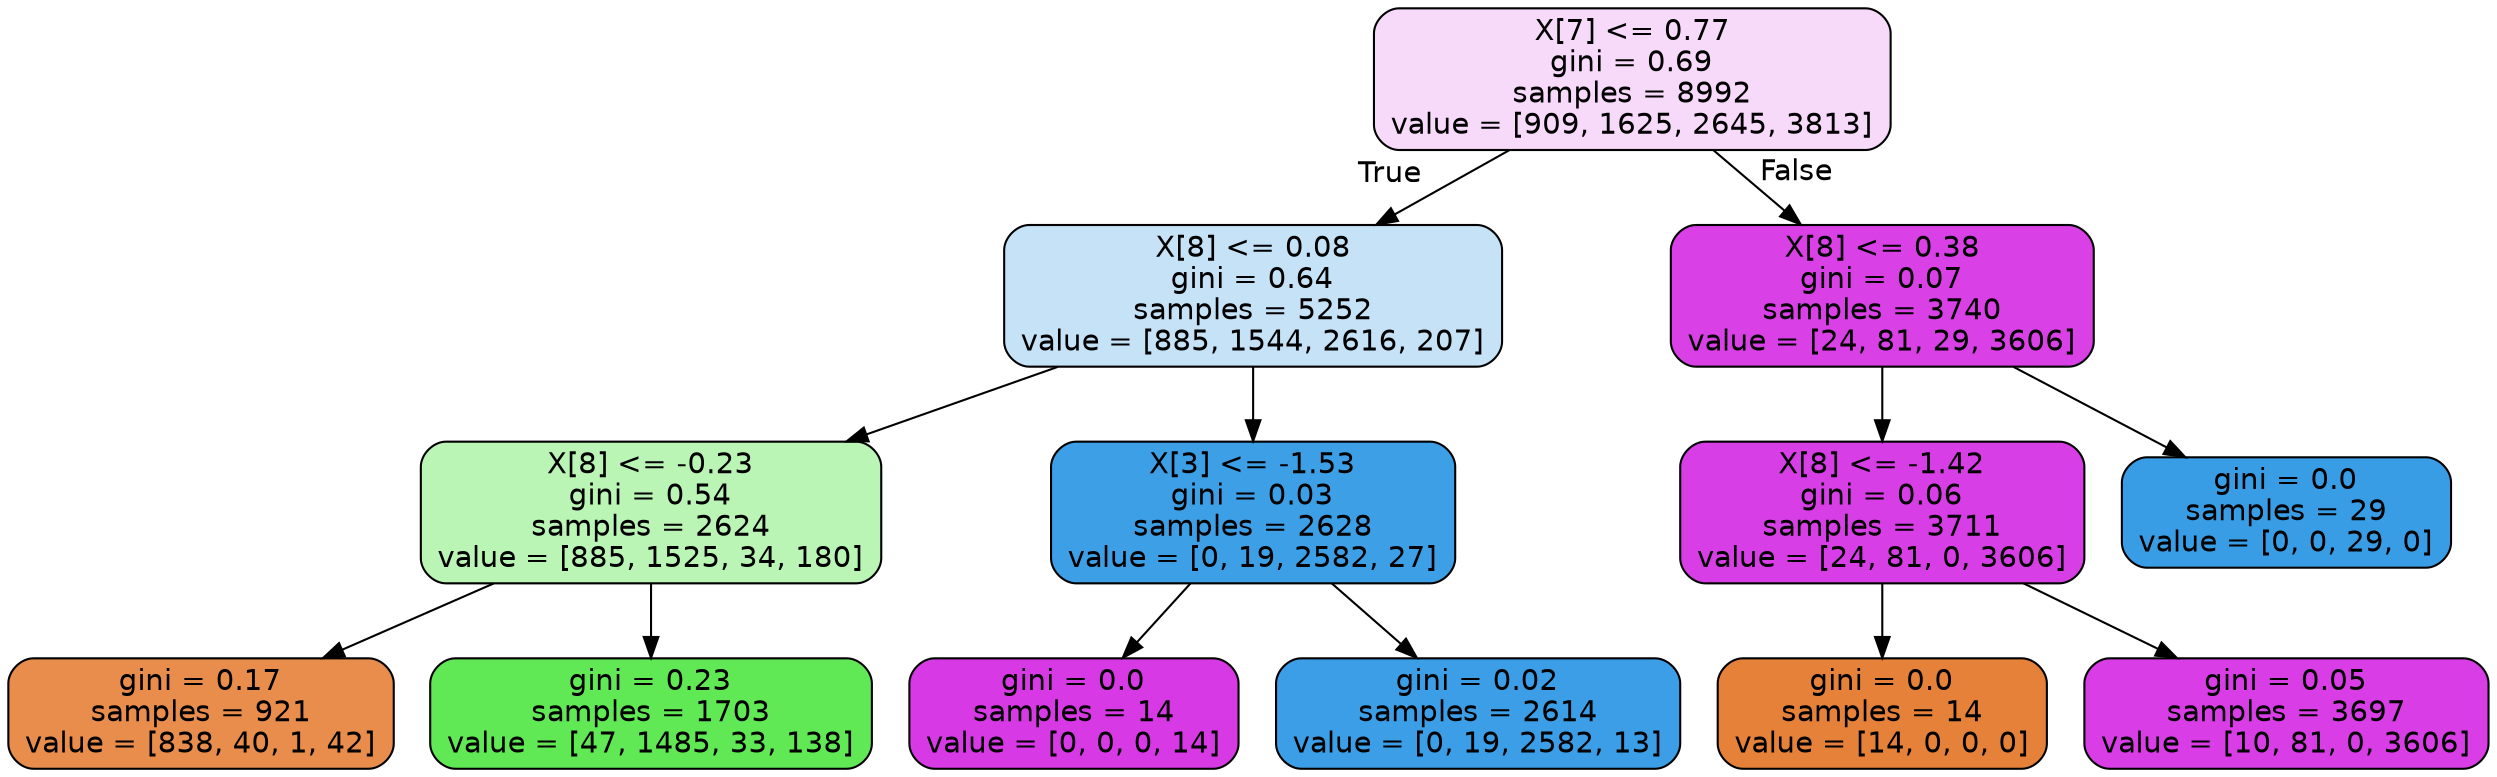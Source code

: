 digraph Tree {
node [shape=box, style="filled, rounded", color="black", fontname=helvetica] ;
edge [fontname=helvetica] ;
0 [label="X[7] <= 0.77\ngini = 0.69\nsamples = 8992\nvalue = [909, 1625, 2645, 3813]", fillcolor="#d739e52f"] ;
1 [label="X[8] <= 0.08\ngini = 0.64\nsamples = 5252\nvalue = [885, 1544, 2616, 207]", fillcolor="#399de54a"] ;
0 -> 1 [labeldistance=2.5, labelangle=45, headlabel="True"] ;
2 [label="X[8] <= -0.23\ngini = 0.54\nsamples = 2624\nvalue = [885, 1525, 34, 180]", fillcolor="#47e5395e"] ;
1 -> 2 ;
3 [label="gini = 0.17\nsamples = 921\nvalue = [838, 40, 1, 42]", fillcolor="#e58139e7"] ;
2 -> 3 ;
4 [label="gini = 0.23\nsamples = 1703\nvalue = [47, 1485, 33, 138]", fillcolor="#47e539db"] ;
2 -> 4 ;
5 [label="X[3] <= -1.53\ngini = 0.03\nsamples = 2628\nvalue = [0, 19, 2582, 27]", fillcolor="#399de5fa"] ;
1 -> 5 ;
6 [label="gini = 0.0\nsamples = 14\nvalue = [0, 0, 0, 14]", fillcolor="#d739e5ff"] ;
5 -> 6 ;
7 [label="gini = 0.02\nsamples = 2614\nvalue = [0, 19, 2582, 13]", fillcolor="#399de5fc"] ;
5 -> 7 ;
8 [label="X[8] <= 0.38\ngini = 0.07\nsamples = 3740\nvalue = [24, 81, 29, 3606]", fillcolor="#d739e5f6"] ;
0 -> 8 [labeldistance=2.5, labelangle=-45, headlabel="False"] ;
9 [label="X[8] <= -1.42\ngini = 0.06\nsamples = 3711\nvalue = [24, 81, 0, 3606]", fillcolor="#d739e5f8"] ;
8 -> 9 ;
10 [label="gini = 0.0\nsamples = 14\nvalue = [14, 0, 0, 0]", fillcolor="#e58139ff"] ;
9 -> 10 ;
11 [label="gini = 0.05\nsamples = 3697\nvalue = [10, 81, 0, 3606]", fillcolor="#d739e5f9"] ;
9 -> 11 ;
12 [label="gini = 0.0\nsamples = 29\nvalue = [0, 0, 29, 0]", fillcolor="#399de5ff"] ;
8 -> 12 ;
}